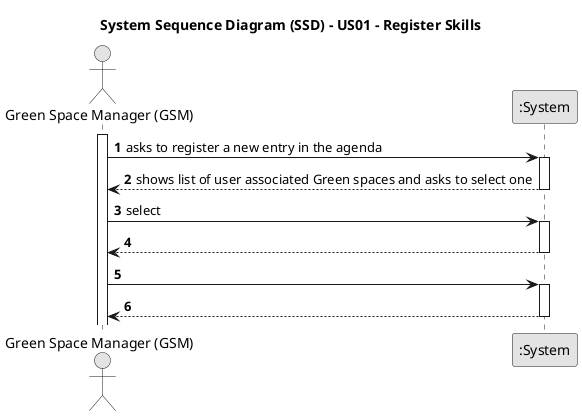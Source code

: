 @startuml
skinparam monochrome true
skinparam packageStyle rectangle
skinparam shadowing false

title System Sequence Diagram (SSD) - US01 - Register Skills

autonumber

actor "Green Space Manager (GSM)" as GSM
participant ":System" as System

activate GSM

    GSM -> System : asks to register a new entry in the agenda
    activate System

        System --> GSM : shows list of user associated Green spaces and asks to select one
    deactivate System

    GSM->System: select
    activate System

        System --> GSM :

    deactivate System


    GSM -> System :
    activate System

        System --> GSM :
    deactivate System

@enduml